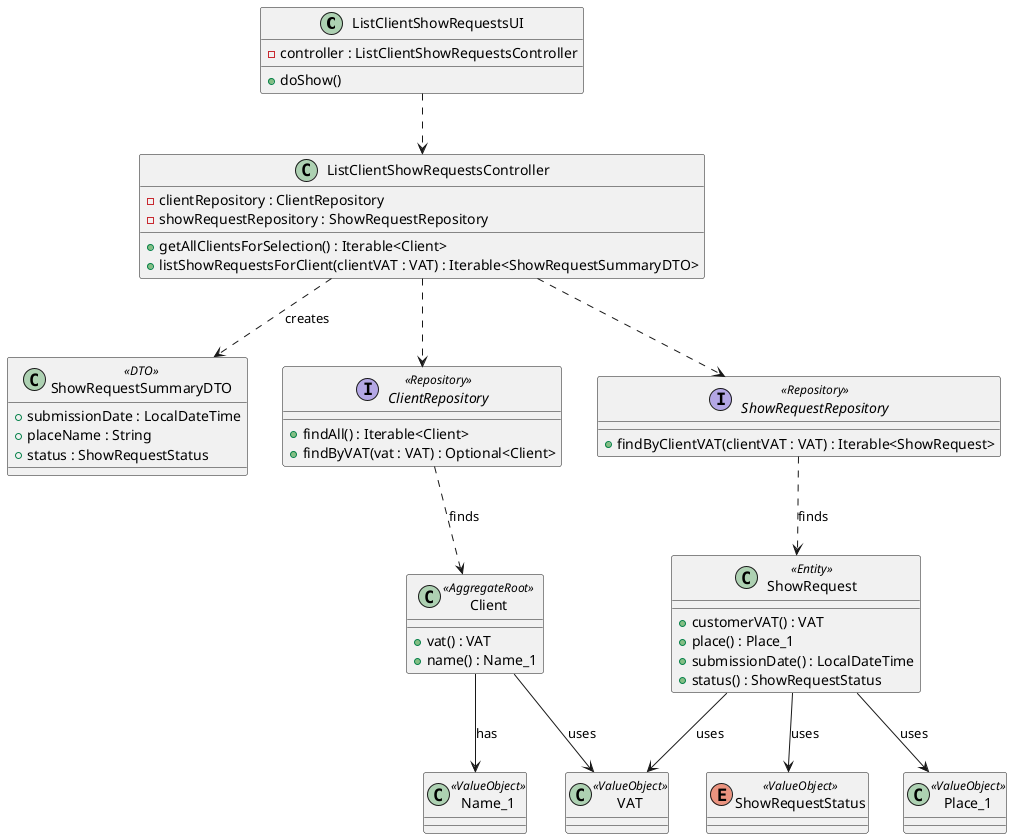 @startuml design/class-diagram-235.svg

skinparam stereotypeCBackgroundColor YellowGreen

class ListClientShowRequestsUI {
  - controller : ListClientShowRequestsController
  + doShow()
}

class ListClientShowRequestsController {
  - clientRepository : ClientRepository
  - showRequestRepository : ShowRequestRepository
  + getAllClientsForSelection() : Iterable<Client>
  + listShowRequestsForClient(clientVAT : VAT) : Iterable<ShowRequestSummaryDTO>
}

class ShowRequestSummaryDTO <<DTO>> {
  + submissionDate : LocalDateTime
  + placeName : String
  + status : ShowRequestStatus
}

interface ClientRepository <<Repository>> {
  + findAll() : Iterable<Client>
  + findByVAT(vat : VAT) : Optional<Client>
}

interface ShowRequestRepository <<Repository>> {
  + findByClientVAT(clientVAT : VAT) : Iterable<ShowRequest>
}

class Client <<AggregateRoot>> {
  + vat() : VAT
  + name() : Name_1
}

class ShowRequest <<Entity>> {
  + customerVAT() : VAT
  + place() : Place_1
  + submissionDate() : LocalDateTime
  + status() : ShowRequestStatus
}

class VAT <<ValueObject>> {}
class Name_1 <<ValueObject>> {}
class Place_1 <<ValueObject>> {}
enum ShowRequestStatus <<ValueObject>> {}

ListClientShowRequestsUI ..> ListClientShowRequestsController
ListClientShowRequestsController ..> ClientRepository
ListClientShowRequestsController ..> ShowRequestRepository
ListClientShowRequestsController ..> ShowRequestSummaryDTO : creates
ShowRequestRepository ..> ShowRequest : finds
ClientRepository ..> Client : finds
ShowRequest --> VAT : uses
Client --> VAT : uses
Client --> Name_1 : has
ShowRequest --> Place_1 : uses
ShowRequest --> ShowRequestStatus : uses

@enduml